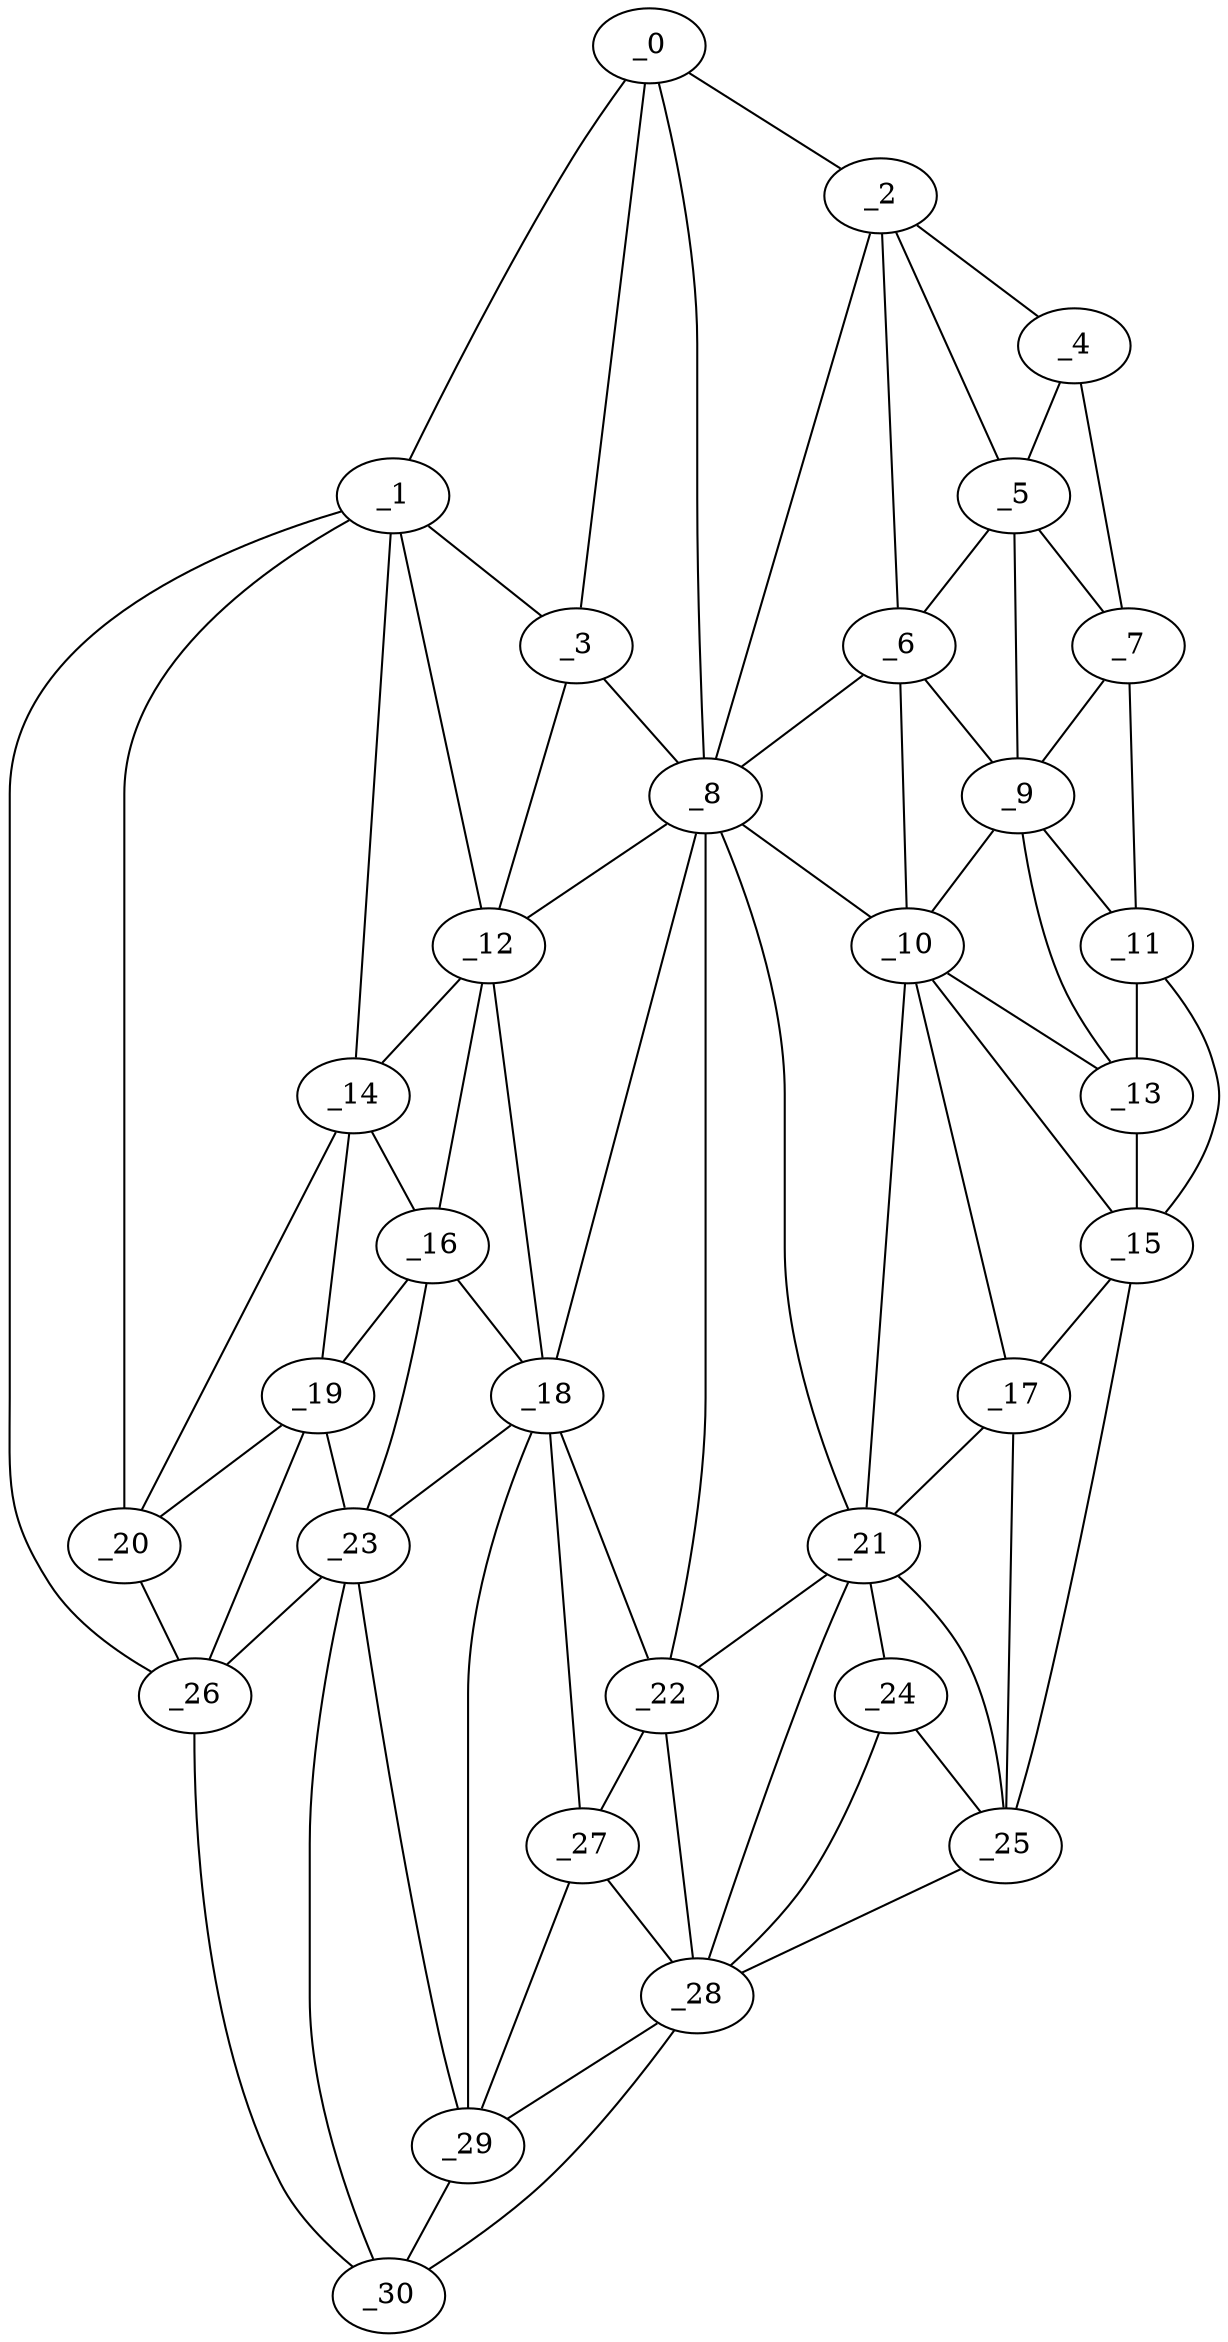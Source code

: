 graph "obj20__270.gxl" {
	_0	 [x=27,
		y=94];
	_1	 [x=29,
		y=123];
	_0 -- _1	 [valence=1];
	_2	 [x=33,
		y=9];
	_0 -- _2	 [valence=1];
	_3	 [x=41,
		y=91];
	_0 -- _3	 [valence=2];
	_8	 [x=58,
		y=39];
	_0 -- _8	 [valence=2];
	_1 -- _3	 [valence=1];
	_12	 [x=74,
		y=94];
	_1 -- _12	 [valence=2];
	_14	 [x=81,
		y=103];
	_1 -- _14	 [valence=2];
	_20	 [x=91,
		y=112];
	_1 -- _20	 [valence=1];
	_26	 [x=97,
		y=119];
	_1 -- _26	 [valence=1];
	_4	 [x=48,
		y=3];
	_2 -- _4	 [valence=1];
	_5	 [x=57,
		y=17];
	_2 -- _5	 [valence=2];
	_6	 [x=57,
		y=30];
	_2 -- _6	 [valence=1];
	_2 -- _8	 [valence=2];
	_3 -- _8	 [valence=1];
	_3 -- _12	 [valence=2];
	_4 -- _5	 [valence=1];
	_7	 [x=58,
		y=3];
	_4 -- _7	 [valence=1];
	_5 -- _6	 [valence=2];
	_5 -- _7	 [valence=2];
	_9	 [x=62,
		y=17];
	_5 -- _9	 [valence=2];
	_6 -- _8	 [valence=1];
	_6 -- _9	 [valence=2];
	_10	 [x=62,
		y=33];
	_6 -- _10	 [valence=1];
	_7 -- _9	 [valence=2];
	_11	 [x=74,
		y=11];
	_7 -- _11	 [valence=1];
	_8 -- _10	 [valence=2];
	_8 -- _12	 [valence=1];
	_18	 [x=89,
		y=77];
	_8 -- _18	 [valence=2];
	_21	 [x=92,
		y=42];
	_8 -- _21	 [valence=2];
	_22	 [x=93,
		y=69];
	_8 -- _22	 [valence=2];
	_9 -- _10	 [valence=2];
	_9 -- _11	 [valence=1];
	_13	 [x=79,
		y=15];
	_9 -- _13	 [valence=1];
	_10 -- _13	 [valence=2];
	_15	 [x=86,
		y=20];
	_10 -- _15	 [valence=2];
	_17	 [x=89,
		y=24];
	_10 -- _17	 [valence=1];
	_10 -- _21	 [valence=1];
	_11 -- _13	 [valence=2];
	_11 -- _15	 [valence=1];
	_12 -- _14	 [valence=1];
	_16	 [x=86,
		y=97];
	_12 -- _16	 [valence=2];
	_12 -- _18	 [valence=2];
	_13 -- _15	 [valence=1];
	_14 -- _16	 [valence=2];
	_19	 [x=91,
		y=107];
	_14 -- _19	 [valence=2];
	_14 -- _20	 [valence=2];
	_15 -- _17	 [valence=2];
	_25	 [x=97,
		y=32];
	_15 -- _25	 [valence=1];
	_16 -- _18	 [valence=2];
	_16 -- _19	 [valence=1];
	_23	 [x=94,
		y=94];
	_16 -- _23	 [valence=2];
	_17 -- _21	 [valence=2];
	_17 -- _25	 [valence=1];
	_18 -- _22	 [valence=1];
	_18 -- _23	 [valence=2];
	_27	 [x=100,
		y=71];
	_18 -- _27	 [valence=2];
	_29	 [x=103,
		y=76];
	_18 -- _29	 [valence=2];
	_19 -- _20	 [valence=1];
	_19 -- _23	 [valence=1];
	_19 -- _26	 [valence=2];
	_20 -- _26	 [valence=2];
	_21 -- _22	 [valence=2];
	_24	 [x=96,
		y=39];
	_21 -- _24	 [valence=1];
	_21 -- _25	 [valence=2];
	_28	 [x=102,
		y=43];
	_21 -- _28	 [valence=1];
	_22 -- _27	 [valence=2];
	_22 -- _28	 [valence=2];
	_23 -- _26	 [valence=2];
	_23 -- _29	 [valence=2];
	_30	 [x=108,
		y=82];
	_23 -- _30	 [valence=1];
	_24 -- _25	 [valence=2];
	_24 -- _28	 [valence=2];
	_25 -- _28	 [valence=1];
	_26 -- _30	 [valence=1];
	_27 -- _28	 [valence=2];
	_27 -- _29	 [valence=2];
	_28 -- _29	 [valence=2];
	_28 -- _30	 [valence=1];
	_29 -- _30	 [valence=1];
}

